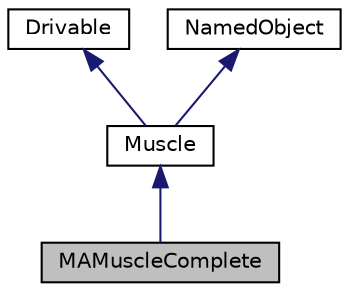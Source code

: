 digraph "MAMuscleComplete"
{
 // LATEX_PDF_SIZE
  edge [fontname="Helvetica",fontsize="10",labelfontname="Helvetica",labelfontsize="10"];
  node [fontname="Helvetica",fontsize="10",shape=record];
  Node1 [label="MAMuscleComplete",height=0.2,width=0.4,color="black", fillcolor="grey75", style="filled", fontcolor="black",tooltip=" "];
  Node2 -> Node1 [dir="back",color="midnightblue",fontsize="10",style="solid"];
  Node2 [label="Muscle",height=0.2,width=0.4,color="black", fillcolor="white", style="filled",URL="$classMuscle.html",tooltip=" "];
  Node3 -> Node2 [dir="back",color="midnightblue",fontsize="10",style="solid"];
  Node3 [label="Drivable",height=0.2,width=0.4,color="black", fillcolor="white", style="filled",URL="$classDrivable.html",tooltip=" "];
  Node4 -> Node2 [dir="back",color="midnightblue",fontsize="10",style="solid"];
  Node4 [label="NamedObject",height=0.2,width=0.4,color="black", fillcolor="white", style="filled",URL="$classNamedObject.html",tooltip=" "];
}
